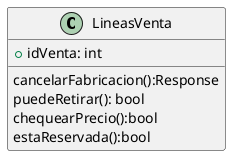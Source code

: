 @startuml LineasVenta
class LineasVenta{
    +idVenta: int

    cancelarFabricacion():Response
    puedeRetirar(): bool
    chequearPrecio():bool
    estaReservada():bool

}
@enduml
